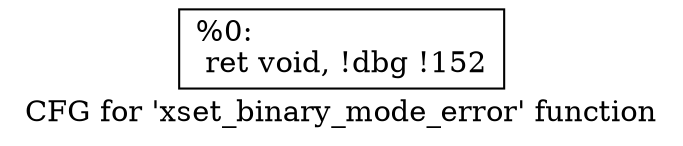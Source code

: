 digraph "CFG for 'xset_binary_mode_error' function" {
	label="CFG for 'xset_binary_mode_error' function";

	Node0x13be620 [shape=record,label="{%0:\l  ret void, !dbg !152\l}"];
}
